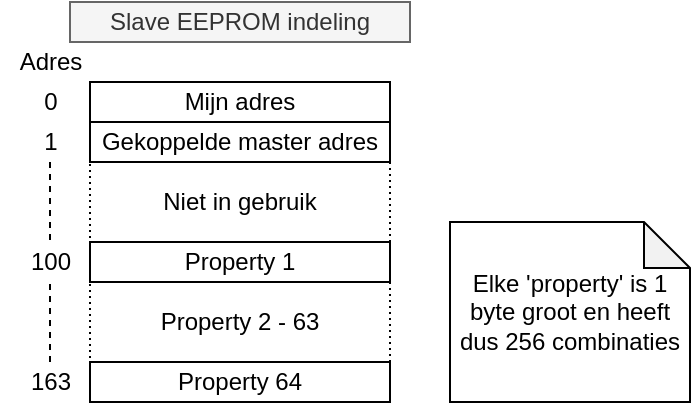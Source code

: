 <mxfile version="10.6.9" type="device"><diagram id="ssqbWTBAhoVulinAyokG" name="Page-1"><mxGraphModel dx="465" dy="238" grid="1" gridSize="10" guides="1" tooltips="1" connect="1" arrows="1" fold="1" page="1" pageScale="1" pageWidth="827" pageHeight="1169" math="0" shadow="0"><root><mxCell id="0"/><mxCell id="1" parent="0"/><mxCell id="sVhVH4SDe0SdHt2WCDI3-1" value="Mijn adres" style="rounded=0;whiteSpace=wrap;html=1;" vertex="1" parent="1"><mxGeometry x="80" y="210" width="150" height="20" as="geometry"/></mxCell><mxCell id="sVhVH4SDe0SdHt2WCDI3-2" value="Gekoppelde master adres" style="rounded=0;whiteSpace=wrap;html=1;" vertex="1" parent="1"><mxGeometry x="80" y="230" width="150" height="20" as="geometry"/></mxCell><mxCell id="sVhVH4SDe0SdHt2WCDI3-3" value="0" style="text;html=1;resizable=0;points=[];autosize=1;align=center;verticalAlign=top;spacingTop=-4;" vertex="1" parent="1"><mxGeometry x="50" y="210" width="20" height="20" as="geometry"/></mxCell><mxCell id="sVhVH4SDe0SdHt2WCDI3-4" value="1" style="text;html=1;resizable=0;points=[];autosize=1;align=center;verticalAlign=top;spacingTop=-4;" vertex="1" parent="1"><mxGeometry x="50" y="230" width="20" height="20" as="geometry"/></mxCell><mxCell id="sVhVH4SDe0SdHt2WCDI3-5" value="Property 1" style="rounded=0;whiteSpace=wrap;html=1;" vertex="1" parent="1"><mxGeometry x="80" y="290" width="150" height="20" as="geometry"/></mxCell><mxCell id="sVhVH4SDe0SdHt2WCDI3-6" value="Property 64" style="rounded=0;whiteSpace=wrap;html=1;" vertex="1" parent="1"><mxGeometry x="80" y="350" width="150" height="20" as="geometry"/></mxCell><mxCell id="sVhVH4SDe0SdHt2WCDI3-7" value="100" style="text;html=1;resizable=0;points=[];autosize=1;align=center;verticalAlign=top;spacingTop=-4;" vertex="1" parent="1"><mxGeometry x="50" y="290" width="20" height="20" as="geometry"/></mxCell><mxCell id="sVhVH4SDe0SdHt2WCDI3-8" value="163" style="text;html=1;resizable=0;points=[];autosize=1;align=center;verticalAlign=top;spacingTop=-4;" vertex="1" parent="1"><mxGeometry x="50" y="350" width="20" height="20" as="geometry"/></mxCell><mxCell id="sVhVH4SDe0SdHt2WCDI3-9" value="" style="endArrow=none;dashed=1;html=1;exitX=0.5;exitY=0;exitDx=0;exitDy=0;exitPerimeter=0;entryX=0.5;entryY=1;entryDx=0;entryDy=0;entryPerimeter=0;" edge="1" parent="1" source="sVhVH4SDe0SdHt2WCDI3-8" target="sVhVH4SDe0SdHt2WCDI3-7"><mxGeometry width="50" height="50" relative="1" as="geometry"><mxPoint x="42" y="400" as="sourcePoint"/><mxPoint x="60" y="310" as="targetPoint"/></mxGeometry></mxCell><mxCell id="sVhVH4SDe0SdHt2WCDI3-10" value="Adres" style="text;html=1;resizable=0;points=[];autosize=1;align=center;verticalAlign=top;spacingTop=-4;" vertex="1" parent="1"><mxGeometry x="35" y="190" width="50" height="20" as="geometry"/></mxCell><mxCell id="sVhVH4SDe0SdHt2WCDI3-12" value="" style="endArrow=none;dashed=1;html=1;" edge="1" parent="1" source="sVhVH4SDe0SdHt2WCDI3-4" target="sVhVH4SDe0SdHt2WCDI3-7"><mxGeometry width="50" height="50" relative="1" as="geometry"><mxPoint x="2" y="440" as="sourcePoint"/><mxPoint x="52" y="390" as="targetPoint"/></mxGeometry></mxCell><mxCell id="sVhVH4SDe0SdHt2WCDI3-14" value="Property 2 - 63" style="rounded=0;whiteSpace=wrap;html=1;fillColor=none;dashed=1;dashPattern=1 2;" vertex="1" parent="1"><mxGeometry x="80" y="310" width="150" height="40" as="geometry"/></mxCell><mxCell id="sVhVH4SDe0SdHt2WCDI3-21" value="Slave EEPROM indeling" style="rounded=0;whiteSpace=wrap;html=1;align=center;fillColor=#f5f5f5;strokeColor=#666666;fontColor=#333333;" vertex="1" parent="1"><mxGeometry x="70" y="170" width="170" height="20" as="geometry"/></mxCell><mxCell id="sVhVH4SDe0SdHt2WCDI3-26" value="Elke 'property' is 1 byte groot en heeft dus 256 combinaties" style="shape=note;whiteSpace=wrap;html=1;backgroundOutline=1;darkOpacity=0.05;align=center;size=23;" vertex="1" parent="1"><mxGeometry x="260" y="280" width="120" height="90" as="geometry"/></mxCell><mxCell id="sVhVH4SDe0SdHt2WCDI3-28" value="Niet in gebruik" style="rounded=0;whiteSpace=wrap;html=1;fillColor=none;dashed=1;dashPattern=1 2;" vertex="1" parent="1"><mxGeometry x="80" y="250" width="150" height="40" as="geometry"/></mxCell></root></mxGraphModel></diagram></mxfile>